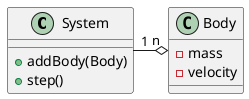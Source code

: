 @startuml nbodysystem

Class System {
    +addBody(Body)
    +step()
}
class Body {
    -mass
    -velocity
}

System "1" -o "n" Body
@enduml